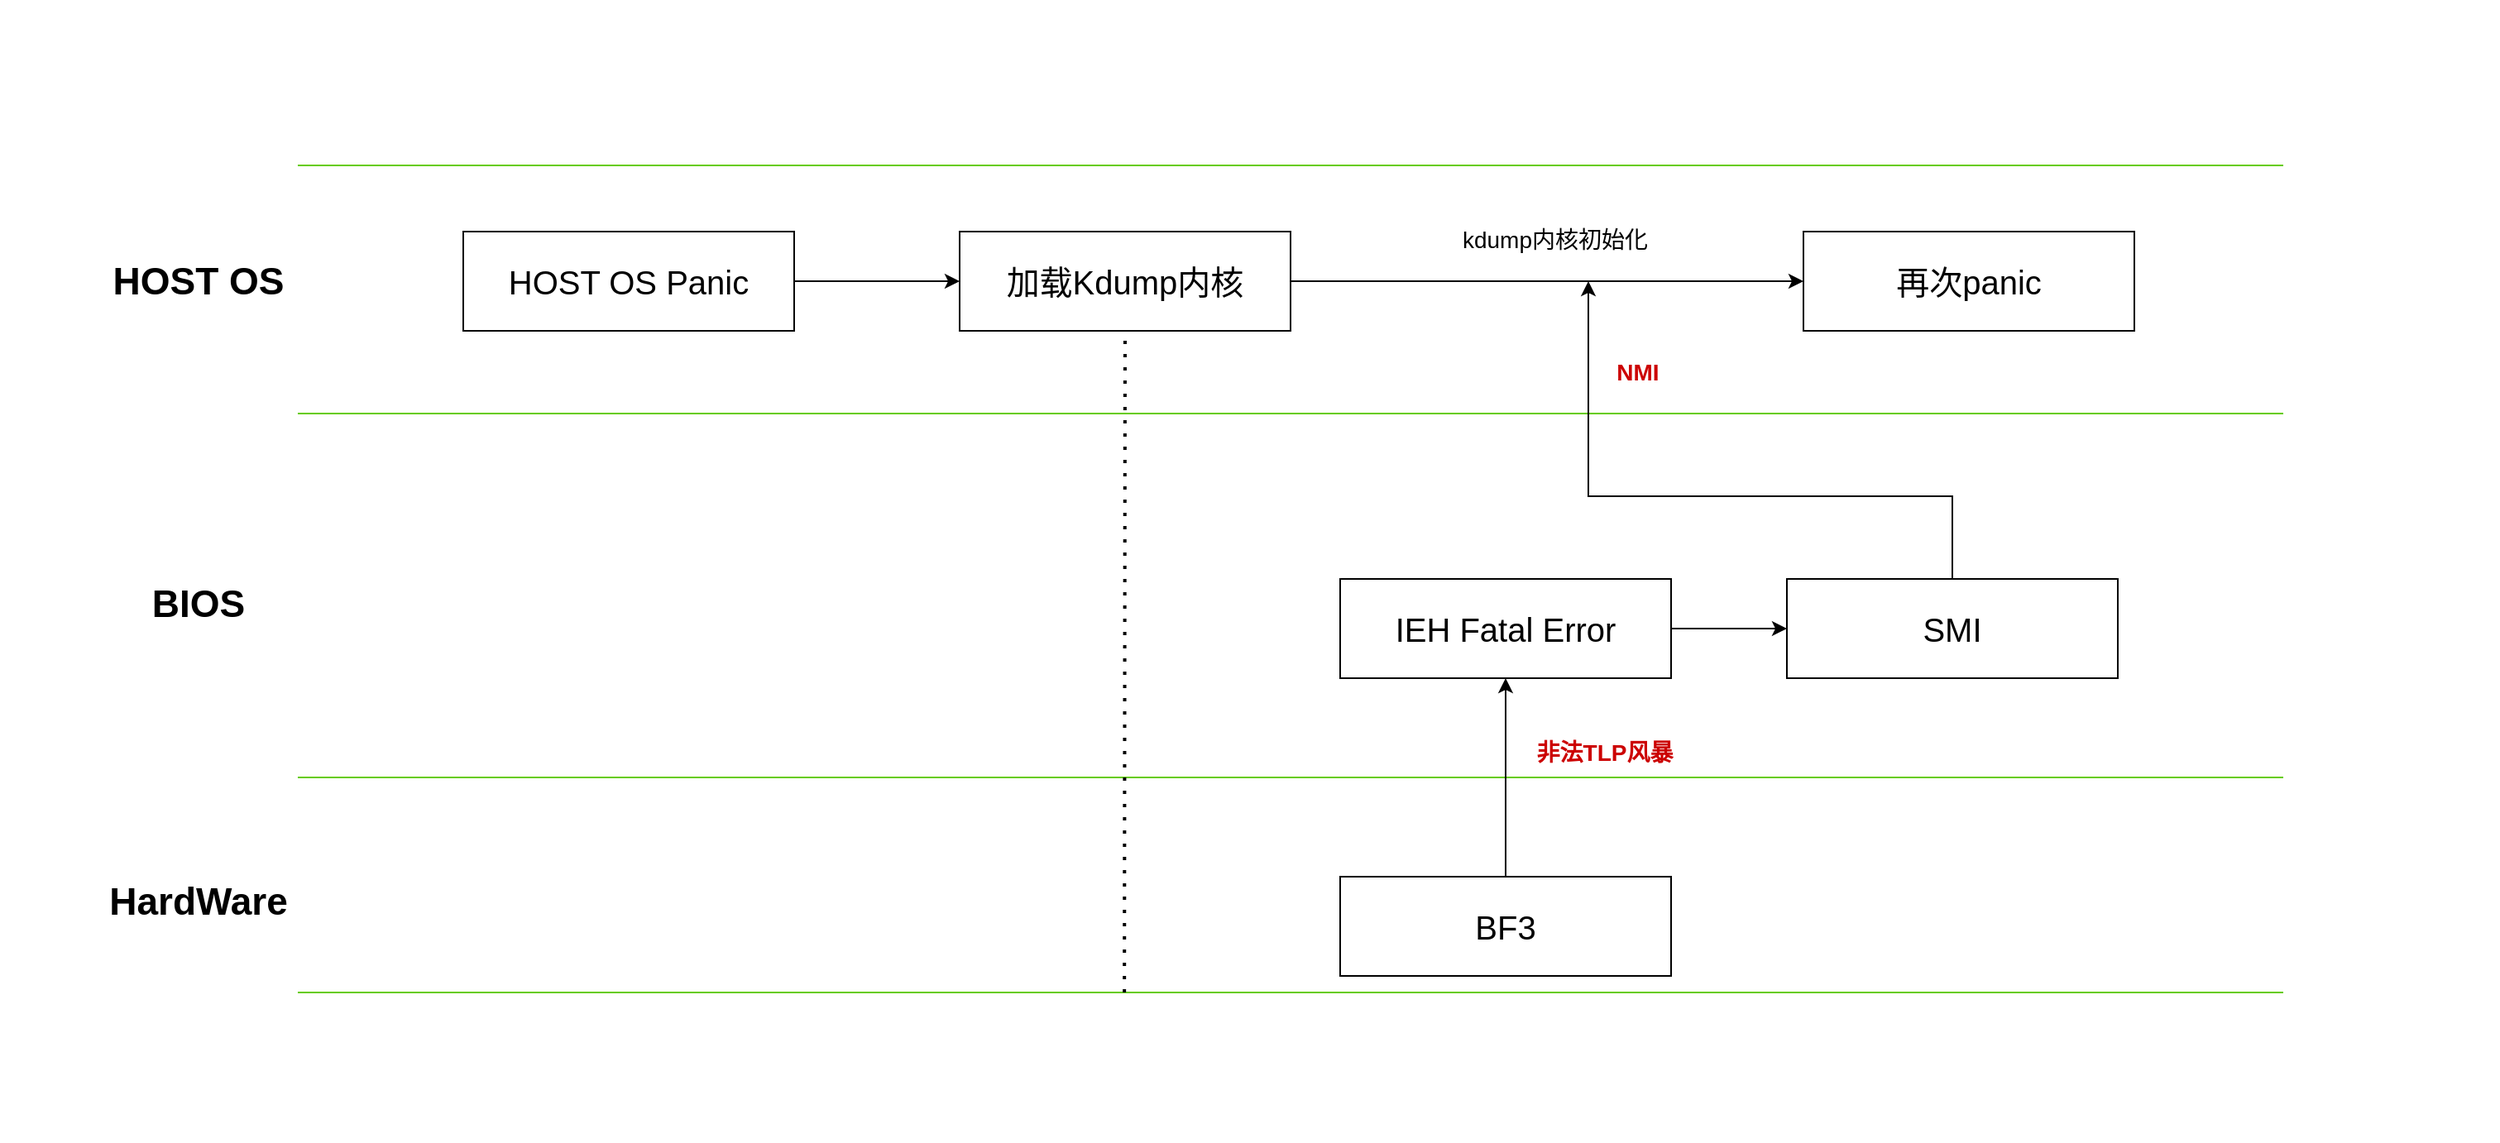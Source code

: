 <mxfile version="26.0.4">
  <diagram name="第 1 页" id="lNHUrWMQAlrkwlzFhIT1">
    <mxGraphModel dx="2555" dy="922" grid="1" gridSize="10" guides="1" tooltips="1" connect="1" arrows="1" fold="1" page="1" pageScale="1" pageWidth="827" pageHeight="1169" math="0" shadow="0">
      <root>
        <mxCell id="0" />
        <mxCell id="1" parent="0" />
        <mxCell id="Pw_NBHD11S9oDheNidvs-25" value="" style="rounded=0;whiteSpace=wrap;html=1;strokeColor=none;" vertex="1" parent="1">
          <mxGeometry x="-300" y="80" width="1510" height="690" as="geometry" />
        </mxCell>
        <mxCell id="Pw_NBHD11S9oDheNidvs-5" style="edgeStyle=orthogonalEdgeStyle;rounded=0;orthogonalLoop=1;jettySize=auto;html=1;entryX=0;entryY=0.5;entryDx=0;entryDy=0;" edge="1" parent="1" source="Pw_NBHD11S9oDheNidvs-1" target="Pw_NBHD11S9oDheNidvs-2">
          <mxGeometry relative="1" as="geometry" />
        </mxCell>
        <mxCell id="Pw_NBHD11S9oDheNidvs-1" value="&lt;font style=&quot;font-size: 20px;&quot;&gt;HOST OS Panic&lt;/font&gt;" style="rounded=0;whiteSpace=wrap;html=1;" vertex="1" parent="1">
          <mxGeometry x="-20" y="220" width="200" height="60" as="geometry" />
        </mxCell>
        <mxCell id="Pw_NBHD11S9oDheNidvs-4" style="edgeStyle=orthogonalEdgeStyle;rounded=0;orthogonalLoop=1;jettySize=auto;html=1;entryX=0;entryY=0.5;entryDx=0;entryDy=0;" edge="1" parent="1" source="Pw_NBHD11S9oDheNidvs-2" target="Pw_NBHD11S9oDheNidvs-3">
          <mxGeometry relative="1" as="geometry" />
        </mxCell>
        <mxCell id="Pw_NBHD11S9oDheNidvs-2" value="&lt;font style=&quot;font-size: 20px;&quot;&gt;加载Kdump内核&lt;/font&gt;" style="rounded=0;whiteSpace=wrap;html=1;" vertex="1" parent="1">
          <mxGeometry x="280" y="220" width="200" height="60" as="geometry" />
        </mxCell>
        <mxCell id="Pw_NBHD11S9oDheNidvs-3" value="&lt;font style=&quot;font-size: 20px;&quot;&gt;再次panic&lt;/font&gt;" style="rounded=0;whiteSpace=wrap;html=1;" vertex="1" parent="1">
          <mxGeometry x="790" y="220" width="200" height="60" as="geometry" />
        </mxCell>
        <mxCell id="Pw_NBHD11S9oDheNidvs-6" value="&lt;font style=&quot;font-size: 14px;&quot;&gt;kdump内核初始化&lt;/font&gt;" style="text;html=1;align=center;verticalAlign=middle;whiteSpace=wrap;rounded=0;" vertex="1" parent="1">
          <mxGeometry x="580" y="210" width="120" height="30" as="geometry" />
        </mxCell>
        <mxCell id="Pw_NBHD11S9oDheNidvs-7" value="" style="endArrow=none;html=1;rounded=0;strokeColor=#66CC00;" edge="1" parent="1">
          <mxGeometry width="50" height="50" relative="1" as="geometry">
            <mxPoint x="-120" y="330" as="sourcePoint" />
            <mxPoint x="1080" y="330" as="targetPoint" />
          </mxGeometry>
        </mxCell>
        <mxCell id="Pw_NBHD11S9oDheNidvs-14" style="edgeStyle=orthogonalEdgeStyle;rounded=0;orthogonalLoop=1;jettySize=auto;html=1;entryX=0;entryY=0.5;entryDx=0;entryDy=0;" edge="1" parent="1" source="Pw_NBHD11S9oDheNidvs-8" target="Pw_NBHD11S9oDheNidvs-9">
          <mxGeometry relative="1" as="geometry" />
        </mxCell>
        <mxCell id="Pw_NBHD11S9oDheNidvs-8" value="&lt;font style=&quot;font-size: 20px;&quot;&gt;IEH Fatal Error&lt;/font&gt;" style="rounded=0;whiteSpace=wrap;html=1;" vertex="1" parent="1">
          <mxGeometry x="510" y="430" width="200" height="60" as="geometry" />
        </mxCell>
        <mxCell id="Pw_NBHD11S9oDheNidvs-16" style="edgeStyle=orthogonalEdgeStyle;rounded=0;orthogonalLoop=1;jettySize=auto;html=1;" edge="1" parent="1" source="Pw_NBHD11S9oDheNidvs-9">
          <mxGeometry relative="1" as="geometry">
            <mxPoint x="660" y="250" as="targetPoint" />
            <Array as="points">
              <mxPoint x="880" y="380" />
              <mxPoint x="660" y="380" />
            </Array>
          </mxGeometry>
        </mxCell>
        <mxCell id="Pw_NBHD11S9oDheNidvs-9" value="&lt;font style=&quot;font-size: 20px;&quot;&gt;SMI&lt;/font&gt;" style="rounded=0;whiteSpace=wrap;html=1;" vertex="1" parent="1">
          <mxGeometry x="780" y="430" width="200" height="60" as="geometry" />
        </mxCell>
        <mxCell id="Pw_NBHD11S9oDheNidvs-10" value="" style="endArrow=none;html=1;rounded=0;strokeColor=#66CC00;" edge="1" parent="1">
          <mxGeometry width="50" height="50" relative="1" as="geometry">
            <mxPoint x="-120" y="550" as="sourcePoint" />
            <mxPoint x="1080" y="550" as="targetPoint" />
          </mxGeometry>
        </mxCell>
        <mxCell id="Pw_NBHD11S9oDheNidvs-12" style="edgeStyle=orthogonalEdgeStyle;rounded=0;orthogonalLoop=1;jettySize=auto;html=1;entryX=0.5;entryY=1;entryDx=0;entryDy=0;" edge="1" parent="1" source="Pw_NBHD11S9oDheNidvs-11" target="Pw_NBHD11S9oDheNidvs-8">
          <mxGeometry relative="1" as="geometry" />
        </mxCell>
        <mxCell id="Pw_NBHD11S9oDheNidvs-11" value="&lt;font style=&quot;font-size: 20px;&quot;&gt;BF3&lt;/font&gt;" style="rounded=0;whiteSpace=wrap;html=1;" vertex="1" parent="1">
          <mxGeometry x="510" y="610" width="200" height="60" as="geometry" />
        </mxCell>
        <mxCell id="Pw_NBHD11S9oDheNidvs-13" value="&lt;font style=&quot;font-size: 14px; color: rgb(204, 0, 0);&quot;&gt;&lt;b style=&quot;&quot;&gt;非法TLP风暴&lt;/b&gt;&lt;/font&gt;" style="text;html=1;align=center;verticalAlign=middle;whiteSpace=wrap;rounded=0;" vertex="1" parent="1">
          <mxGeometry x="610" y="520" width="120" height="30" as="geometry" />
        </mxCell>
        <mxCell id="Pw_NBHD11S9oDheNidvs-18" value="&lt;font style=&quot;font-size: 14px; color: rgb(204, 0, 0);&quot;&gt;&lt;b&gt;NMI&lt;/b&gt;&lt;/font&gt;" style="text;html=1;align=center;verticalAlign=middle;whiteSpace=wrap;rounded=0;" vertex="1" parent="1">
          <mxGeometry x="630" y="290" width="120" height="30" as="geometry" />
        </mxCell>
        <mxCell id="Pw_NBHD11S9oDheNidvs-19" value="" style="endArrow=none;html=1;rounded=0;strokeColor=#66CC00;" edge="1" parent="1">
          <mxGeometry width="50" height="50" relative="1" as="geometry">
            <mxPoint x="-120" y="180" as="sourcePoint" />
            <mxPoint x="1080" y="180" as="targetPoint" />
          </mxGeometry>
        </mxCell>
        <mxCell id="Pw_NBHD11S9oDheNidvs-20" value="" style="endArrow=none;html=1;rounded=0;strokeColor=#66CC00;" edge="1" parent="1">
          <mxGeometry width="50" height="50" relative="1" as="geometry">
            <mxPoint x="-120" y="680" as="sourcePoint" />
            <mxPoint x="1080" y="680" as="targetPoint" />
          </mxGeometry>
        </mxCell>
        <mxCell id="Pw_NBHD11S9oDheNidvs-21" value="" style="endArrow=none;dashed=1;html=1;dashPattern=1 3;strokeWidth=2;rounded=0;" edge="1" parent="1">
          <mxGeometry width="50" height="50" relative="1" as="geometry">
            <mxPoint x="379.58" y="680" as="sourcePoint" />
            <mxPoint x="380" y="280" as="targetPoint" />
          </mxGeometry>
        </mxCell>
        <mxCell id="Pw_NBHD11S9oDheNidvs-22" value="&lt;font style=&quot;font-size: 23px;&quot;&gt;&lt;b style=&quot;&quot;&gt;HOST OS&lt;/b&gt;&lt;/font&gt;" style="text;html=1;align=center;verticalAlign=middle;whiteSpace=wrap;rounded=0;" vertex="1" parent="1">
          <mxGeometry x="-240" y="235" width="120" height="30" as="geometry" />
        </mxCell>
        <mxCell id="Pw_NBHD11S9oDheNidvs-23" value="&lt;font style=&quot;font-size: 23px;&quot;&gt;&lt;b style=&quot;&quot;&gt;BIOS&lt;/b&gt;&lt;/font&gt;" style="text;html=1;align=center;verticalAlign=middle;whiteSpace=wrap;rounded=0;" vertex="1" parent="1">
          <mxGeometry x="-240" y="430" width="120" height="30" as="geometry" />
        </mxCell>
        <mxCell id="Pw_NBHD11S9oDheNidvs-24" value="&lt;font style=&quot;font-size: 23px;&quot;&gt;&lt;b style=&quot;&quot;&gt;HardWare&lt;/b&gt;&lt;/font&gt;" style="text;html=1;align=center;verticalAlign=middle;whiteSpace=wrap;rounded=0;" vertex="1" parent="1">
          <mxGeometry x="-240" y="610" width="120" height="30" as="geometry" />
        </mxCell>
      </root>
    </mxGraphModel>
  </diagram>
</mxfile>
